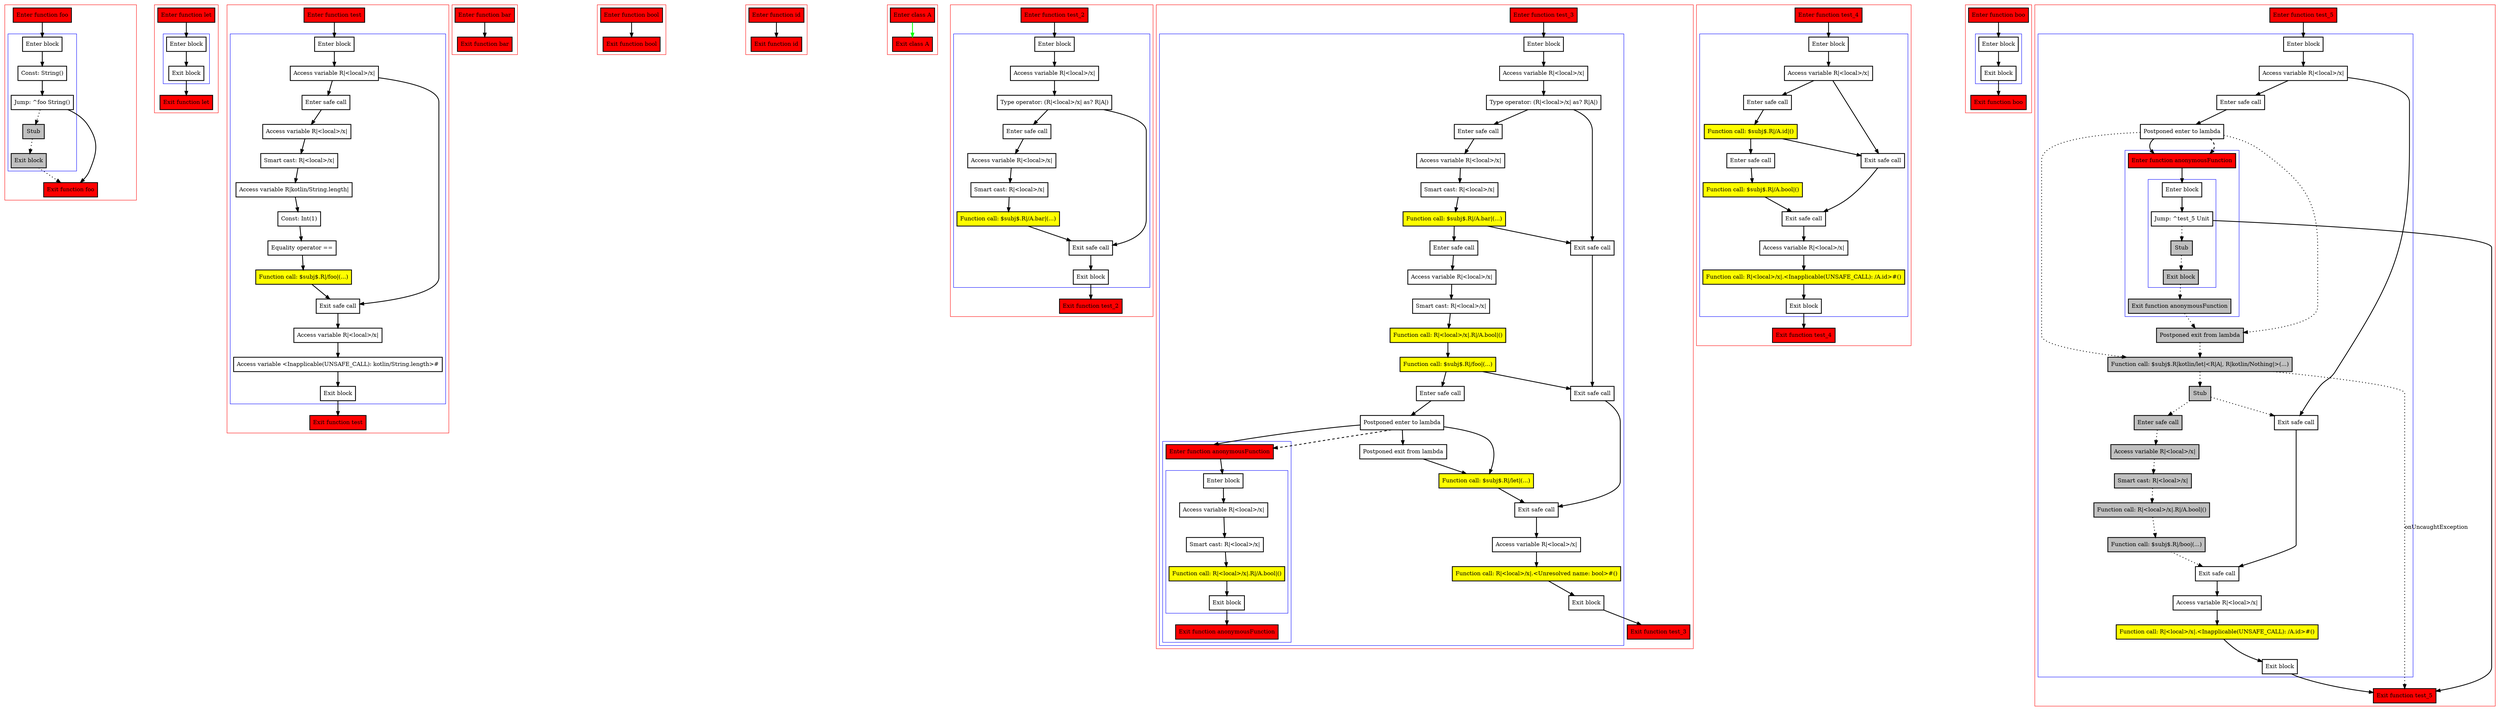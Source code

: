 digraph safeCalls_kt {
    graph [nodesep=3]
    node [shape=box penwidth=2]
    edge [penwidth=2]

    subgraph cluster_0 {
        color=red
        0 [label="Enter function foo" style="filled" fillcolor=red];
        subgraph cluster_1 {
            color=blue
            1 [label="Enter block"];
            2 [label="Const: String()"];
            3 [label="Jump: ^foo String()"];
            4 [label="Stub" style="filled" fillcolor=gray];
            5 [label="Exit block" style="filled" fillcolor=gray];
        }
        6 [label="Exit function foo" style="filled" fillcolor=red];
    }
    0 -> {1};
    1 -> {2};
    2 -> {3};
    3 -> {6};
    3 -> {4} [style=dotted];
    4 -> {5} [style=dotted];
    5 -> {6} [style=dotted];

    subgraph cluster_2 {
        color=red
        7 [label="Enter function let" style="filled" fillcolor=red];
        subgraph cluster_3 {
            color=blue
            8 [label="Enter block"];
            9 [label="Exit block"];
        }
        10 [label="Exit function let" style="filled" fillcolor=red];
    }
    7 -> {8};
    8 -> {9};
    9 -> {10};

    subgraph cluster_4 {
        color=red
        11 [label="Enter function test" style="filled" fillcolor=red];
        subgraph cluster_5 {
            color=blue
            12 [label="Enter block"];
            13 [label="Access variable R|<local>/x|"];
            14 [label="Enter safe call"];
            15 [label="Access variable R|<local>/x|"];
            16 [label="Smart cast: R|<local>/x|"];
            17 [label="Access variable R|kotlin/String.length|"];
            18 [label="Const: Int(1)"];
            19 [label="Equality operator =="];
            20 [label="Function call: $subj$.R|/foo|(...)" style="filled" fillcolor=yellow];
            21 [label="Exit safe call"];
            22 [label="Access variable R|<local>/x|"];
            23 [label="Access variable <Inapplicable(UNSAFE_CALL): kotlin/String.length>#"];
            24 [label="Exit block"];
        }
        25 [label="Exit function test" style="filled" fillcolor=red];
    }
    11 -> {12};
    12 -> {13};
    13 -> {14 21};
    14 -> {15};
    15 -> {16};
    16 -> {17};
    17 -> {18};
    18 -> {19};
    19 -> {20};
    20 -> {21};
    21 -> {22};
    22 -> {23};
    23 -> {24};
    24 -> {25};

    subgraph cluster_6 {
        color=red
        26 [label="Enter function bar" style="filled" fillcolor=red];
        27 [label="Exit function bar" style="filled" fillcolor=red];
    }
    26 -> {27};

    subgraph cluster_7 {
        color=red
        28 [label="Enter function bool" style="filled" fillcolor=red];
        29 [label="Exit function bool" style="filled" fillcolor=red];
    }
    28 -> {29};

    subgraph cluster_8 {
        color=red
        30 [label="Enter function id" style="filled" fillcolor=red];
        31 [label="Exit function id" style="filled" fillcolor=red];
    }
    30 -> {31};

    subgraph cluster_9 {
        color=red
        32 [label="Enter class A" style="filled" fillcolor=red];
        33 [label="Exit class A" style="filled" fillcolor=red];
    }
    32 -> {33} [color=green];

    subgraph cluster_10 {
        color=red
        34 [label="Enter function test_2" style="filled" fillcolor=red];
        subgraph cluster_11 {
            color=blue
            35 [label="Enter block"];
            36 [label="Access variable R|<local>/x|"];
            37 [label="Type operator: (R|<local>/x| as? R|A|)"];
            38 [label="Enter safe call"];
            39 [label="Access variable R|<local>/x|"];
            40 [label="Smart cast: R|<local>/x|"];
            41 [label="Function call: $subj$.R|/A.bar|(...)" style="filled" fillcolor=yellow];
            42 [label="Exit safe call"];
            43 [label="Exit block"];
        }
        44 [label="Exit function test_2" style="filled" fillcolor=red];
    }
    34 -> {35};
    35 -> {36};
    36 -> {37};
    37 -> {38 42};
    38 -> {39};
    39 -> {40};
    40 -> {41};
    41 -> {42};
    42 -> {43};
    43 -> {44};

    subgraph cluster_12 {
        color=red
        45 [label="Enter function test_3" style="filled" fillcolor=red];
        subgraph cluster_13 {
            color=blue
            46 [label="Enter block"];
            47 [label="Access variable R|<local>/x|"];
            48 [label="Type operator: (R|<local>/x| as? R|A|)"];
            49 [label="Enter safe call"];
            50 [label="Access variable R|<local>/x|"];
            51 [label="Smart cast: R|<local>/x|"];
            52 [label="Function call: $subj$.R|/A.bar|(...)" style="filled" fillcolor=yellow];
            53 [label="Enter safe call"];
            54 [label="Access variable R|<local>/x|"];
            55 [label="Smart cast: R|<local>/x|"];
            56 [label="Function call: R|<local>/x|.R|/A.bool|()" style="filled" fillcolor=yellow];
            57 [label="Function call: $subj$.R|/foo|(...)" style="filled" fillcolor=yellow];
            58 [label="Enter safe call"];
            59 [label="Postponed enter to lambda"];
            subgraph cluster_14 {
                color=blue
                69 [label="Enter function anonymousFunction" style="filled" fillcolor=red];
                subgraph cluster_15 {
                    color=blue
                    70 [label="Enter block"];
                    71 [label="Access variable R|<local>/x|"];
                    72 [label="Smart cast: R|<local>/x|"];
                    73 [label="Function call: R|<local>/x|.R|/A.bool|()" style="filled" fillcolor=yellow];
                    74 [label="Exit block"];
                }
                75 [label="Exit function anonymousFunction" style="filled" fillcolor=red];
            }
            60 [label="Postponed exit from lambda"];
            61 [label="Function call: $subj$.R|/let|(...)" style="filled" fillcolor=yellow];
            62 [label="Exit safe call"];
            63 [label="Exit safe call"];
            64 [label="Exit safe call"];
            65 [label="Access variable R|<local>/x|"];
            66 [label="Function call: R|<local>/x|.<Unresolved name: bool>#()" style="filled" fillcolor=yellow];
            67 [label="Exit block"];
        }
        68 [label="Exit function test_3" style="filled" fillcolor=red];
    }
    45 -> {46};
    46 -> {47};
    47 -> {48};
    48 -> {49 62};
    49 -> {50};
    50 -> {51};
    51 -> {52};
    52 -> {62 53};
    53 -> {54};
    54 -> {55};
    55 -> {56};
    56 -> {57};
    57 -> {63 58};
    58 -> {59};
    59 -> {60 69 61};
    59 -> {69} [style=dashed];
    60 -> {61};
    61 -> {64};
    62 -> {63};
    63 -> {64};
    64 -> {65};
    65 -> {66};
    66 -> {67};
    67 -> {68};
    69 -> {70};
    70 -> {71};
    71 -> {72};
    72 -> {73};
    73 -> {74};
    74 -> {75};

    subgraph cluster_16 {
        color=red
        76 [label="Enter function test_4" style="filled" fillcolor=red];
        subgraph cluster_17 {
            color=blue
            77 [label="Enter block"];
            78 [label="Access variable R|<local>/x|"];
            79 [label="Enter safe call"];
            80 [label="Function call: $subj$.R|/A.id|()" style="filled" fillcolor=yellow];
            81 [label="Enter safe call"];
            82 [label="Function call: $subj$.R|/A.bool|()" style="filled" fillcolor=yellow];
            83 [label="Exit safe call"];
            84 [label="Exit safe call"];
            85 [label="Access variable R|<local>/x|"];
            86 [label="Function call: R|<local>/x|.<Inapplicable(UNSAFE_CALL): /A.id>#()" style="filled" fillcolor=yellow];
            87 [label="Exit block"];
        }
        88 [label="Exit function test_4" style="filled" fillcolor=red];
    }
    76 -> {77};
    77 -> {78};
    78 -> {79 83};
    79 -> {80};
    80 -> {83 81};
    81 -> {82};
    82 -> {84};
    83 -> {84};
    84 -> {85};
    85 -> {86};
    86 -> {87};
    87 -> {88};

    subgraph cluster_18 {
        color=red
        89 [label="Enter function boo" style="filled" fillcolor=red];
        subgraph cluster_19 {
            color=blue
            90 [label="Enter block"];
            91 [label="Exit block"];
        }
        92 [label="Exit function boo" style="filled" fillcolor=red];
    }
    89 -> {90};
    90 -> {91};
    91 -> {92};

    subgraph cluster_20 {
        color=red
        93 [label="Enter function test_5" style="filled" fillcolor=red];
        subgraph cluster_21 {
            color=blue
            94 [label="Enter block"];
            95 [label="Access variable R|<local>/x|"];
            96 [label="Enter safe call"];
            97 [label="Postponed enter to lambda"];
            subgraph cluster_22 {
                color=blue
                112 [label="Enter function anonymousFunction" style="filled" fillcolor=red];
                subgraph cluster_23 {
                    color=blue
                    113 [label="Enter block"];
                    114 [label="Jump: ^test_5 Unit"];
                    115 [label="Stub" style="filled" fillcolor=gray];
                    116 [label="Exit block" style="filled" fillcolor=gray];
                }
                117 [label="Exit function anonymousFunction" style="filled" fillcolor=red style="filled" fillcolor=gray];
            }
            98 [label="Postponed exit from lambda" style="filled" fillcolor=gray];
            99 [label="Function call: $subj$.R|kotlin/let|<R|A|, R|kotlin/Nothing|>(...)" style="filled" fillcolor=gray];
            100 [label="Stub" style="filled" fillcolor=gray];
            101 [label="Enter safe call" style="filled" fillcolor=gray];
            102 [label="Access variable R|<local>/x|" style="filled" fillcolor=gray];
            103 [label="Smart cast: R|<local>/x|" style="filled" fillcolor=gray];
            104 [label="Function call: R|<local>/x|.R|/A.bool|()" style="filled" fillcolor=gray];
            105 [label="Function call: $subj$.R|/boo|(...)" style="filled" fillcolor=gray];
            106 [label="Exit safe call"];
            107 [label="Exit safe call"];
            108 [label="Access variable R|<local>/x|"];
            109 [label="Function call: R|<local>/x|.<Inapplicable(UNSAFE_CALL): /A.id>#()" style="filled" fillcolor=yellow];
            110 [label="Exit block"];
        }
        111 [label="Exit function test_5" style="filled" fillcolor=red];
    }
    93 -> {94};
    94 -> {95};
    95 -> {96 106};
    96 -> {97};
    97 -> {112};
    97 -> {98 99} [style=dotted];
    97 -> {112} [style=dashed];
    98 -> {99} [style=dotted];
    99 -> {100} [style=dotted];
    99 -> {111} [style=dotted]    [label=onUncaughtException];
    100 -> {106 101} [style=dotted];
    101 -> {102} [style=dotted];
    102 -> {103} [style=dotted];
    103 -> {104} [style=dotted];
    104 -> {105} [style=dotted];
    105 -> {107} [style=dotted];
    106 -> {107};
    107 -> {108};
    108 -> {109};
    109 -> {110};
    110 -> {111};
    112 -> {113};
    113 -> {114};
    114 -> {111};
    114 -> {115} [style=dotted];
    115 -> {116} [style=dotted];
    116 -> {117} [style=dotted];
    117 -> {98} [style=dotted];

}
